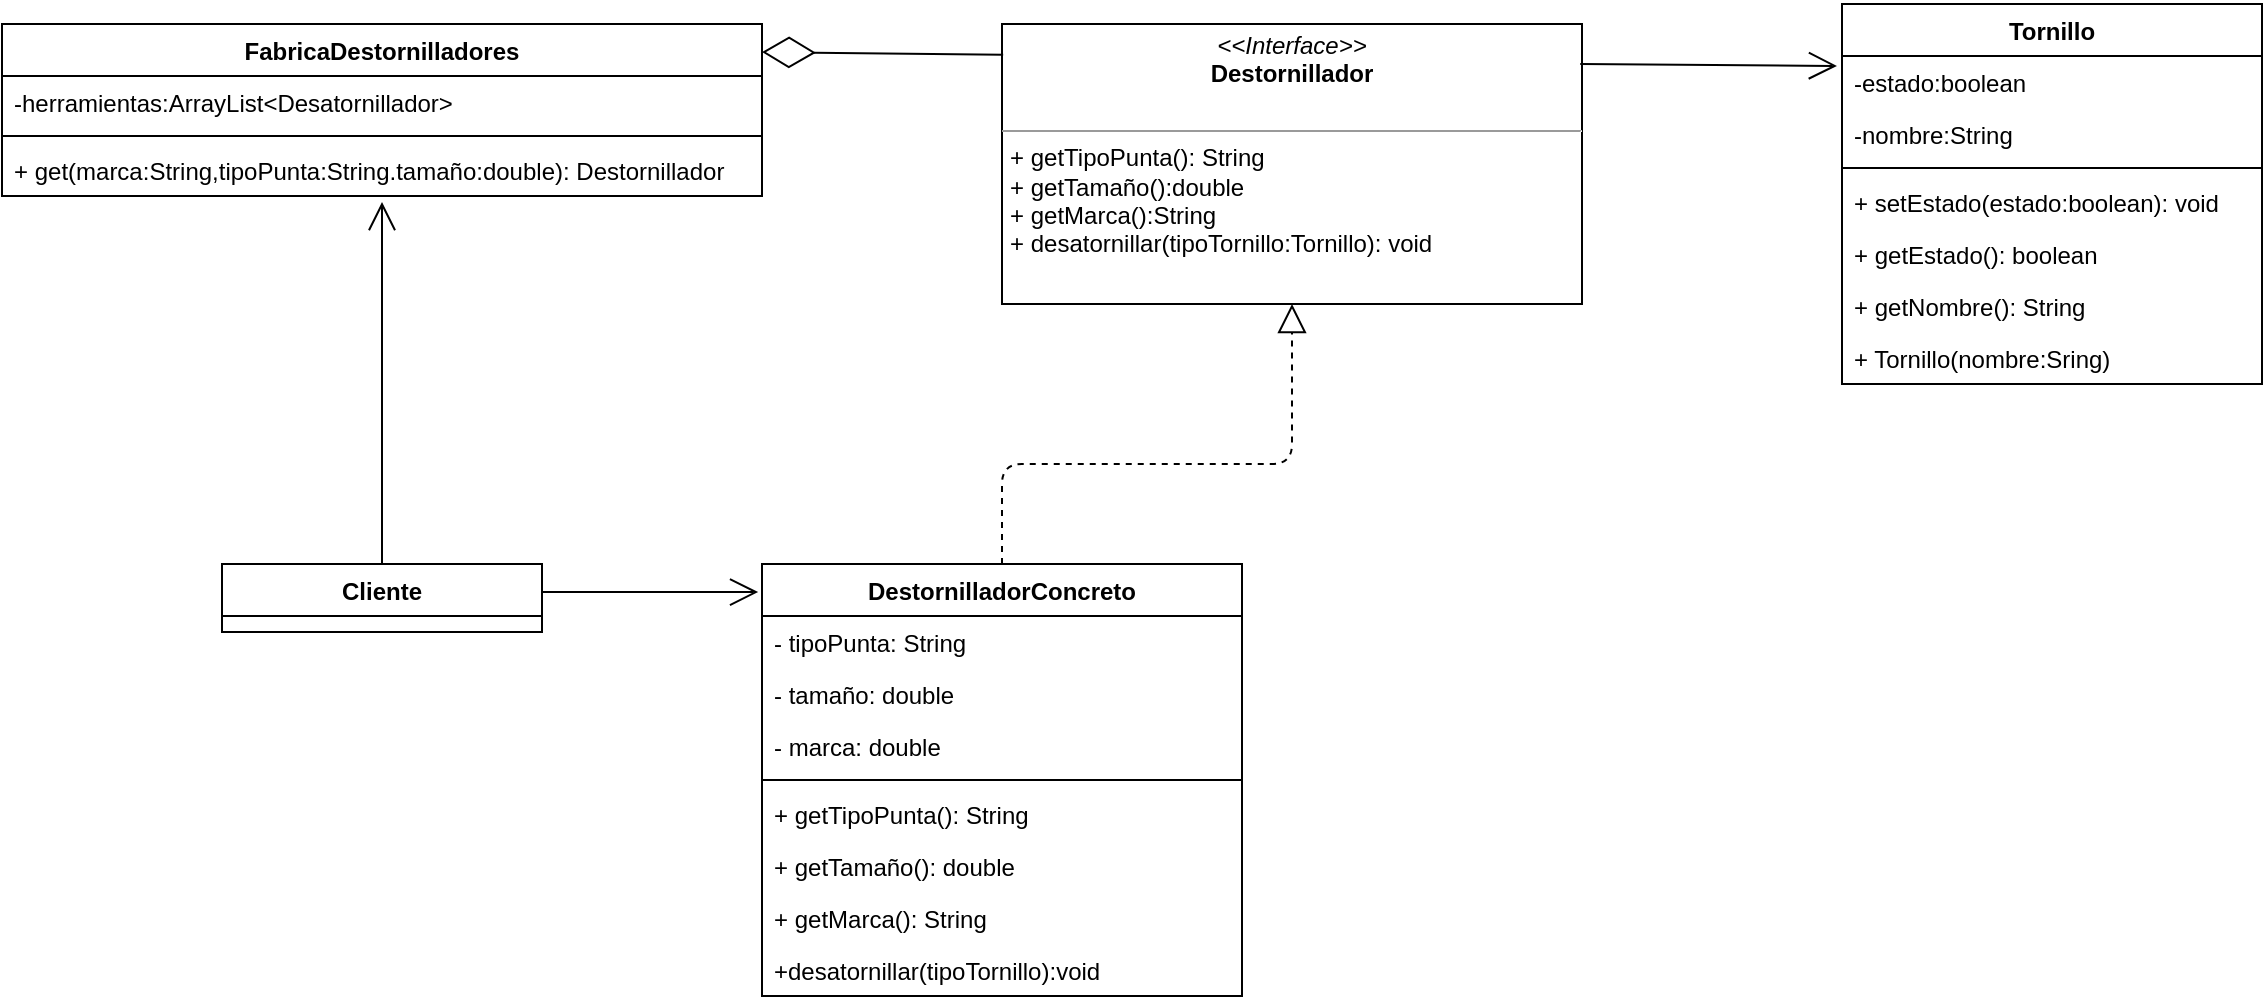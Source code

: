 <mxfile version="13.6.2" type="device"><diagram id="Pxe6_iFDV-3MC2BxYGIa" name="Clases"><mxGraphModel dx="868" dy="494" grid="1" gridSize="10" guides="1" tooltips="1" connect="1" arrows="1" fold="1" page="1" pageScale="1" pageWidth="1920" pageHeight="1200" math="0" shadow="0"><root><mxCell id="0"/><mxCell id="1" parent="0"/><mxCell id="z9F_wFbRLUvwu6NkD1O2-1" value="&lt;p style=&quot;margin: 0px ; margin-top: 4px ; text-align: center&quot;&gt;&lt;i&gt;&amp;lt;&amp;lt;Interface&amp;gt;&amp;gt;&lt;/i&gt;&lt;br&gt;&lt;b&gt;Destornillador&lt;/b&gt;&lt;/p&gt;&lt;p style=&quot;margin: 0px ; margin-left: 4px&quot;&gt;&lt;br&gt;&lt;/p&gt;&lt;hr size=&quot;1&quot;&gt;&lt;p style=&quot;margin: 0px ; margin-left: 4px&quot;&gt;+ getTipoPunta(): String&lt;/p&gt;&lt;p style=&quot;margin: 0px ; margin-left: 4px&quot;&gt;+ getTamaño():double&lt;/p&gt;&lt;p style=&quot;margin: 0px ; margin-left: 4px&quot;&gt;+ getMarca():String&lt;br&gt;+ desatornillar(tipoTornillo:Tornillo): void&lt;/p&gt;" style="verticalAlign=top;align=left;overflow=fill;fontSize=12;fontFamily=Helvetica;html=1;" parent="1" vertex="1"><mxGeometry x="800" y="140" width="290" height="140" as="geometry"/></mxCell><mxCell id="z9F_wFbRLUvwu6NkD1O2-12" value="" style="endArrow=open;endFill=1;endSize=12;html=1;exitX=0.5;exitY=0;exitDx=0;exitDy=0;entryX=0.5;entryY=1.115;entryDx=0;entryDy=0;entryPerimeter=0;" parent="1" source="z9F_wFbRLUvwu6NkD1O2-6" target="z9F_wFbRLUvwu6NkD1O2-5" edge="1"><mxGeometry width="160" relative="1" as="geometry"><mxPoint x="670" y="260" as="sourcePoint"/><mxPoint x="830" y="260" as="targetPoint"/></mxGeometry></mxCell><mxCell id="z9F_wFbRLUvwu6NkD1O2-18" value="" style="endArrow=block;dashed=1;endFill=0;endSize=12;html=1;exitX=0.5;exitY=0;exitDx=0;exitDy=0;entryX=0.5;entryY=1;entryDx=0;entryDy=0;" parent="1" source="z9F_wFbRLUvwu6NkD1O2-14" target="z9F_wFbRLUvwu6NkD1O2-1" edge="1"><mxGeometry width="160" relative="1" as="geometry"><mxPoint x="670" y="260" as="sourcePoint"/><mxPoint x="830" y="260" as="targetPoint"/><Array as="points"><mxPoint x="800" y="360"/><mxPoint x="945" y="360"/></Array></mxGeometry></mxCell><mxCell id="z9F_wFbRLUvwu6NkD1O2-19" value="" style="endArrow=diamondThin;endFill=0;endSize=24;html=1;entryX=1;entryY=0.163;entryDx=0;entryDy=0;entryPerimeter=0;exitX=0.002;exitY=0.11;exitDx=0;exitDy=0;exitPerimeter=0;" parent="1" source="z9F_wFbRLUvwu6NkD1O2-1" target="z9F_wFbRLUvwu6NkD1O2-2" edge="1"><mxGeometry width="160" relative="1" as="geometry"><mxPoint x="670" y="260" as="sourcePoint"/><mxPoint x="830" y="260" as="targetPoint"/></mxGeometry></mxCell><mxCell id="z9F_wFbRLUvwu6NkD1O2-21" value="" style="endArrow=open;endFill=1;endSize=12;html=1;entryX=-0.008;entryY=0.065;entryDx=0;entryDy=0;entryPerimeter=0;" parent="1" target="z9F_wFbRLUvwu6NkD1O2-14" edge="1"><mxGeometry width="160" relative="1" as="geometry"><mxPoint x="570" y="424" as="sourcePoint"/><mxPoint x="880" y="330" as="targetPoint"/></mxGeometry></mxCell><mxCell id="z9F_wFbRLUvwu6NkD1O2-42" value="" style="endArrow=open;endFill=1;endSize=12;html=1;exitX=0.997;exitY=0.143;exitDx=0;exitDy=0;exitPerimeter=0;entryX=-0.012;entryY=0.163;entryDx=0;entryDy=0;entryPerimeter=0;" parent="1" source="z9F_wFbRLUvwu6NkD1O2-1" target="z9F_wFbRLUvwu6NkD1O2-37" edge="1"><mxGeometry width="160" relative="1" as="geometry"><mxPoint x="1040" y="280" as="sourcePoint"/><mxPoint x="1200" y="280" as="targetPoint"/></mxGeometry></mxCell><mxCell id="z9F_wFbRLUvwu6NkD1O2-6" value="Cliente" style="swimlane;fontStyle=1;align=center;verticalAlign=top;childLayout=stackLayout;horizontal=1;startSize=26;horizontalStack=0;resizeParent=1;resizeParentMax=0;resizeLast=0;collapsible=1;marginBottom=0;" parent="1" vertex="1"><mxGeometry x="410" y="410" width="160" height="34" as="geometry"><mxRectangle x="145" y="420" width="70" height="26" as="alternateBounds"/></mxGeometry></mxCell><mxCell id="z9F_wFbRLUvwu6NkD1O2-14" value="DestornilladorConcreto" style="swimlane;fontStyle=1;align=center;verticalAlign=top;childLayout=stackLayout;horizontal=1;startSize=26;horizontalStack=0;resizeParent=1;resizeParentMax=0;resizeLast=0;collapsible=1;marginBottom=0;" parent="1" vertex="1"><mxGeometry x="680" y="410" width="240" height="216" as="geometry"/></mxCell><mxCell id="z9F_wFbRLUvwu6NkD1O2-15" value="- tipoPunta: String" style="text;strokeColor=none;fillColor=none;align=left;verticalAlign=top;spacingLeft=4;spacingRight=4;overflow=hidden;rotatable=0;points=[[0,0.5],[1,0.5]];portConstraint=eastwest;" parent="z9F_wFbRLUvwu6NkD1O2-14" vertex="1"><mxGeometry y="26" width="240" height="26" as="geometry"/></mxCell><mxCell id="z9F_wFbRLUvwu6NkD1O2-34" value="- tamaño: double" style="text;strokeColor=none;fillColor=none;align=left;verticalAlign=top;spacingLeft=4;spacingRight=4;overflow=hidden;rotatable=0;points=[[0,0.5],[1,0.5]];portConstraint=eastwest;" parent="z9F_wFbRLUvwu6NkD1O2-14" vertex="1"><mxGeometry y="52" width="240" height="26" as="geometry"/></mxCell><mxCell id="z9F_wFbRLUvwu6NkD1O2-35" value="- marca: double" style="text;strokeColor=none;fillColor=none;align=left;verticalAlign=top;spacingLeft=4;spacingRight=4;overflow=hidden;rotatable=0;points=[[0,0.5],[1,0.5]];portConstraint=eastwest;" parent="z9F_wFbRLUvwu6NkD1O2-14" vertex="1"><mxGeometry y="78" width="240" height="26" as="geometry"/></mxCell><mxCell id="z9F_wFbRLUvwu6NkD1O2-16" value="" style="line;strokeWidth=1;fillColor=none;align=left;verticalAlign=middle;spacingTop=-1;spacingLeft=3;spacingRight=3;rotatable=0;labelPosition=right;points=[];portConstraint=eastwest;" parent="z9F_wFbRLUvwu6NkD1O2-14" vertex="1"><mxGeometry y="104" width="240" height="8" as="geometry"/></mxCell><mxCell id="z9F_wFbRLUvwu6NkD1O2-17" value="+ getTipoPunta(): String" style="text;strokeColor=none;fillColor=none;align=left;verticalAlign=top;spacingLeft=4;spacingRight=4;overflow=hidden;rotatable=0;points=[[0,0.5],[1,0.5]];portConstraint=eastwest;" parent="z9F_wFbRLUvwu6NkD1O2-14" vertex="1"><mxGeometry y="112" width="240" height="26" as="geometry"/></mxCell><mxCell id="z9F_wFbRLUvwu6NkD1O2-26" value="+ getTamaño(): double" style="text;strokeColor=none;fillColor=none;align=left;verticalAlign=top;spacingLeft=4;spacingRight=4;overflow=hidden;rotatable=0;points=[[0,0.5],[1,0.5]];portConstraint=eastwest;" parent="z9F_wFbRLUvwu6NkD1O2-14" vertex="1"><mxGeometry y="138" width="240" height="26" as="geometry"/></mxCell><mxCell id="z9F_wFbRLUvwu6NkD1O2-32" value="+ getMarca(): String" style="text;strokeColor=none;fillColor=none;align=left;verticalAlign=top;spacingLeft=4;spacingRight=4;overflow=hidden;rotatable=0;points=[[0,0.5],[1,0.5]];portConstraint=eastwest;" parent="z9F_wFbRLUvwu6NkD1O2-14" vertex="1"><mxGeometry y="164" width="240" height="26" as="geometry"/></mxCell><mxCell id="z9F_wFbRLUvwu6NkD1O2-33" value="+desatornillar(tipoTornillo):void" style="text;strokeColor=none;fillColor=none;align=left;verticalAlign=top;spacingLeft=4;spacingRight=4;overflow=hidden;rotatable=0;points=[[0,0.5],[1,0.5]];portConstraint=eastwest;" parent="z9F_wFbRLUvwu6NkD1O2-14" vertex="1"><mxGeometry y="190" width="240" height="26" as="geometry"/></mxCell><mxCell id="z9F_wFbRLUvwu6NkD1O2-2" value="FabricaDestornilladores" style="swimlane;fontStyle=1;align=center;verticalAlign=top;childLayout=stackLayout;horizontal=1;startSize=26;horizontalStack=0;resizeParent=1;resizeParentMax=0;resizeLast=0;collapsible=1;marginBottom=0;" parent="1" vertex="1"><mxGeometry x="300" y="140" width="380" height="86" as="geometry"/></mxCell><mxCell id="z9F_wFbRLUvwu6NkD1O2-3" value="-herramientas:ArrayList&lt;Desatornillador&gt;" style="text;strokeColor=none;fillColor=none;align=left;verticalAlign=top;spacingLeft=4;spacingRight=4;overflow=hidden;rotatable=0;points=[[0,0.5],[1,0.5]];portConstraint=eastwest;" parent="z9F_wFbRLUvwu6NkD1O2-2" vertex="1"><mxGeometry y="26" width="380" height="26" as="geometry"/></mxCell><mxCell id="z9F_wFbRLUvwu6NkD1O2-4" value="" style="line;strokeWidth=1;fillColor=none;align=left;verticalAlign=middle;spacingTop=-1;spacingLeft=3;spacingRight=3;rotatable=0;labelPosition=right;points=[];portConstraint=eastwest;" parent="z9F_wFbRLUvwu6NkD1O2-2" vertex="1"><mxGeometry y="52" width="380" height="8" as="geometry"/></mxCell><mxCell id="z9F_wFbRLUvwu6NkD1O2-5" value="+ get(marca:String,tipoPunta:String.tamaño:double): Destornillador" style="text;strokeColor=none;fillColor=none;align=left;verticalAlign=top;spacingLeft=4;spacingRight=4;overflow=hidden;rotatable=0;points=[[0,0.5],[1,0.5]];portConstraint=eastwest;" parent="z9F_wFbRLUvwu6NkD1O2-2" vertex="1"><mxGeometry y="60" width="380" height="26" as="geometry"/></mxCell><mxCell id="z9F_wFbRLUvwu6NkD1O2-37" value="Tornillo" style="swimlane;fontStyle=1;align=center;verticalAlign=top;childLayout=stackLayout;horizontal=1;startSize=26;horizontalStack=0;resizeParent=1;resizeParentMax=0;resizeLast=0;collapsible=1;marginBottom=0;" parent="1" vertex="1"><mxGeometry x="1220" y="130" width="210" height="190" as="geometry"/></mxCell><mxCell id="z9F_wFbRLUvwu6NkD1O2-38" value="-estado:boolean&#10;" style="text;strokeColor=none;fillColor=none;align=left;verticalAlign=top;spacingLeft=4;spacingRight=4;overflow=hidden;rotatable=0;points=[[0,0.5],[1,0.5]];portConstraint=eastwest;" parent="z9F_wFbRLUvwu6NkD1O2-37" vertex="1"><mxGeometry y="26" width="210" height="26" as="geometry"/></mxCell><mxCell id="G6Vf9m96R0hTP8W2tXLU-1" value="-nombre:String&#10;" style="text;strokeColor=none;fillColor=none;align=left;verticalAlign=top;spacingLeft=4;spacingRight=4;overflow=hidden;rotatable=0;points=[[0,0.5],[1,0.5]];portConstraint=eastwest;" vertex="1" parent="z9F_wFbRLUvwu6NkD1O2-37"><mxGeometry y="52" width="210" height="26" as="geometry"/></mxCell><mxCell id="z9F_wFbRLUvwu6NkD1O2-39" value="" style="line;strokeWidth=1;fillColor=none;align=left;verticalAlign=middle;spacingTop=-1;spacingLeft=3;spacingRight=3;rotatable=0;labelPosition=right;points=[];portConstraint=eastwest;" parent="z9F_wFbRLUvwu6NkD1O2-37" vertex="1"><mxGeometry y="78" width="210" height="8" as="geometry"/></mxCell><mxCell id="z9F_wFbRLUvwu6NkD1O2-40" value="+ setEstado(estado:boolean): void" style="text;strokeColor=none;fillColor=none;align=left;verticalAlign=top;spacingLeft=4;spacingRight=4;overflow=hidden;rotatable=0;points=[[0,0.5],[1,0.5]];portConstraint=eastwest;" parent="z9F_wFbRLUvwu6NkD1O2-37" vertex="1"><mxGeometry y="86" width="210" height="26" as="geometry"/></mxCell><mxCell id="z9F_wFbRLUvwu6NkD1O2-43" value="+ getEstado(): boolean" style="text;strokeColor=none;fillColor=none;align=left;verticalAlign=top;spacingLeft=4;spacingRight=4;overflow=hidden;rotatable=0;points=[[0,0.5],[1,0.5]];portConstraint=eastwest;" parent="z9F_wFbRLUvwu6NkD1O2-37" vertex="1"><mxGeometry y="112" width="210" height="26" as="geometry"/></mxCell><mxCell id="G6Vf9m96R0hTP8W2tXLU-3" value="+ getNombre(): String" style="text;strokeColor=none;fillColor=none;align=left;verticalAlign=top;spacingLeft=4;spacingRight=4;overflow=hidden;rotatable=0;points=[[0,0.5],[1,0.5]];portConstraint=eastwest;" vertex="1" parent="z9F_wFbRLUvwu6NkD1O2-37"><mxGeometry y="138" width="210" height="26" as="geometry"/></mxCell><mxCell id="G6Vf9m96R0hTP8W2tXLU-2" value="+ Tornillo(nombre:Sring)" style="text;strokeColor=none;fillColor=none;align=left;verticalAlign=top;spacingLeft=4;spacingRight=4;overflow=hidden;rotatable=0;points=[[0,0.5],[1,0.5]];portConstraint=eastwest;" vertex="1" parent="z9F_wFbRLUvwu6NkD1O2-37"><mxGeometry y="164" width="210" height="26" as="geometry"/></mxCell></root></mxGraphModel></diagram></mxfile>